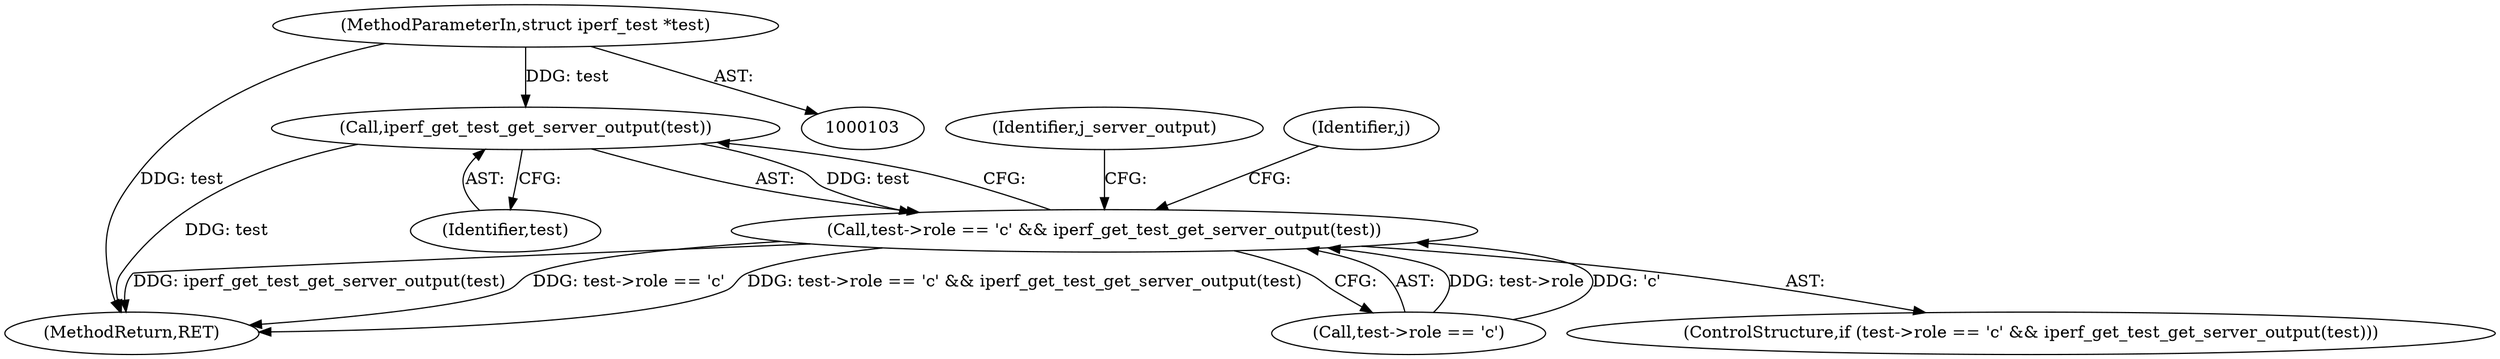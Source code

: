 digraph "0_iperf_91f2fa59e8ed80dfbf400add0164ee0e508e412a_48@pointer" {
"1000468" [label="(Call,iperf_get_test_get_server_output(test))"];
"1000104" [label="(MethodParameterIn,struct iperf_test *test)"];
"1000462" [label="(Call,test->role == 'c' && iperf_get_test_get_server_output(test))"];
"1000507" [label="(Identifier,j)"];
"1000463" [label="(Call,test->role == 'c')"];
"1000104" [label="(MethodParameterIn,struct iperf_test *test)"];
"1000510" [label="(MethodReturn,RET)"];
"1000472" [label="(Identifier,j_server_output)"];
"1000469" [label="(Identifier,test)"];
"1000461" [label="(ControlStructure,if (test->role == 'c' && iperf_get_test_get_server_output(test)))"];
"1000462" [label="(Call,test->role == 'c' && iperf_get_test_get_server_output(test))"];
"1000468" [label="(Call,iperf_get_test_get_server_output(test))"];
"1000468" -> "1000462"  [label="AST: "];
"1000468" -> "1000469"  [label="CFG: "];
"1000469" -> "1000468"  [label="AST: "];
"1000462" -> "1000468"  [label="CFG: "];
"1000468" -> "1000510"  [label="DDG: test"];
"1000468" -> "1000462"  [label="DDG: test"];
"1000104" -> "1000468"  [label="DDG: test"];
"1000104" -> "1000103"  [label="AST: "];
"1000104" -> "1000510"  [label="DDG: test"];
"1000462" -> "1000461"  [label="AST: "];
"1000462" -> "1000463"  [label="CFG: "];
"1000463" -> "1000462"  [label="AST: "];
"1000472" -> "1000462"  [label="CFG: "];
"1000507" -> "1000462"  [label="CFG: "];
"1000462" -> "1000510"  [label="DDG: iperf_get_test_get_server_output(test)"];
"1000462" -> "1000510"  [label="DDG: test->role == 'c'"];
"1000462" -> "1000510"  [label="DDG: test->role == 'c' && iperf_get_test_get_server_output(test)"];
"1000463" -> "1000462"  [label="DDG: test->role"];
"1000463" -> "1000462"  [label="DDG: 'c'"];
}
